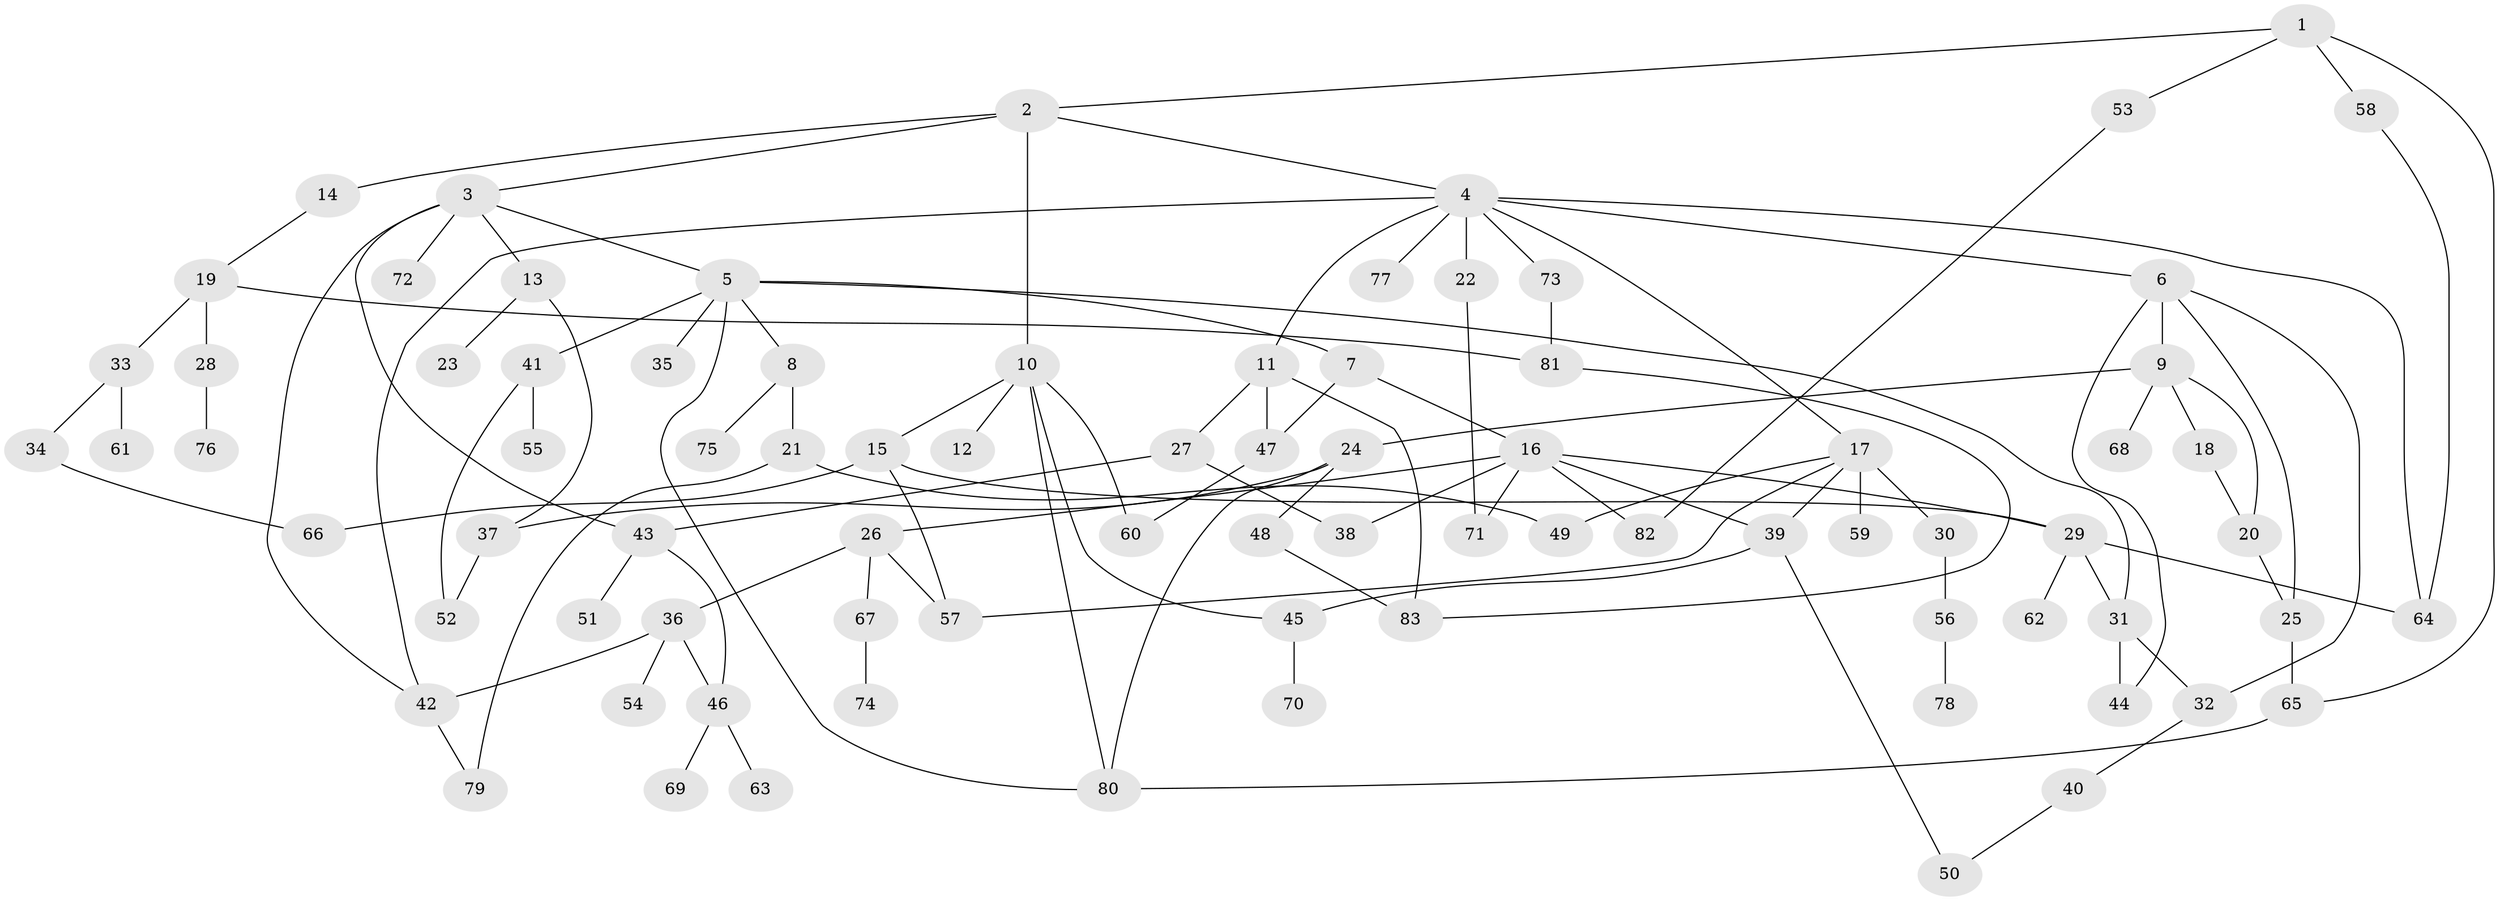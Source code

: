 // Generated by graph-tools (version 1.1) at 2025/49/03/09/25 03:49:15]
// undirected, 83 vertices, 116 edges
graph export_dot {
graph [start="1"]
  node [color=gray90,style=filled];
  1;
  2;
  3;
  4;
  5;
  6;
  7;
  8;
  9;
  10;
  11;
  12;
  13;
  14;
  15;
  16;
  17;
  18;
  19;
  20;
  21;
  22;
  23;
  24;
  25;
  26;
  27;
  28;
  29;
  30;
  31;
  32;
  33;
  34;
  35;
  36;
  37;
  38;
  39;
  40;
  41;
  42;
  43;
  44;
  45;
  46;
  47;
  48;
  49;
  50;
  51;
  52;
  53;
  54;
  55;
  56;
  57;
  58;
  59;
  60;
  61;
  62;
  63;
  64;
  65;
  66;
  67;
  68;
  69;
  70;
  71;
  72;
  73;
  74;
  75;
  76;
  77;
  78;
  79;
  80;
  81;
  82;
  83;
  1 -- 2;
  1 -- 53;
  1 -- 58;
  1 -- 65;
  2 -- 3;
  2 -- 4;
  2 -- 10;
  2 -- 14;
  3 -- 5;
  3 -- 13;
  3 -- 42;
  3 -- 43;
  3 -- 72;
  4 -- 6;
  4 -- 11;
  4 -- 17;
  4 -- 22;
  4 -- 73;
  4 -- 77;
  4 -- 64;
  4 -- 42;
  5 -- 7;
  5 -- 8;
  5 -- 35;
  5 -- 41;
  5 -- 80;
  5 -- 31;
  6 -- 9;
  6 -- 32;
  6 -- 44;
  6 -- 25;
  7 -- 16;
  7 -- 47;
  8 -- 21;
  8 -- 75;
  9 -- 18;
  9 -- 20;
  9 -- 24;
  9 -- 68;
  10 -- 12;
  10 -- 15;
  10 -- 80;
  10 -- 60;
  10 -- 45;
  11 -- 27;
  11 -- 47;
  11 -- 83;
  13 -- 23;
  13 -- 37;
  14 -- 19;
  15 -- 29;
  15 -- 66;
  15 -- 57;
  16 -- 26;
  16 -- 39;
  16 -- 71;
  16 -- 82;
  16 -- 29;
  16 -- 38;
  17 -- 30;
  17 -- 57;
  17 -- 59;
  17 -- 49;
  17 -- 39;
  18 -- 20;
  19 -- 28;
  19 -- 33;
  19 -- 81;
  20 -- 25;
  21 -- 49;
  21 -- 79;
  22 -- 71;
  24 -- 48;
  24 -- 80;
  24 -- 37;
  25 -- 65;
  26 -- 36;
  26 -- 67;
  26 -- 57;
  27 -- 38;
  27 -- 43;
  28 -- 76;
  29 -- 31;
  29 -- 62;
  29 -- 64;
  30 -- 56;
  31 -- 44;
  31 -- 32;
  32 -- 40;
  33 -- 34;
  33 -- 61;
  34 -- 66;
  36 -- 46;
  36 -- 54;
  36 -- 42;
  37 -- 52;
  39 -- 45;
  39 -- 50;
  40 -- 50;
  41 -- 55;
  41 -- 52;
  42 -- 79;
  43 -- 51;
  43 -- 46;
  45 -- 70;
  46 -- 63;
  46 -- 69;
  47 -- 60;
  48 -- 83;
  53 -- 82;
  56 -- 78;
  58 -- 64;
  65 -- 80;
  67 -- 74;
  73 -- 81;
  81 -- 83;
}
